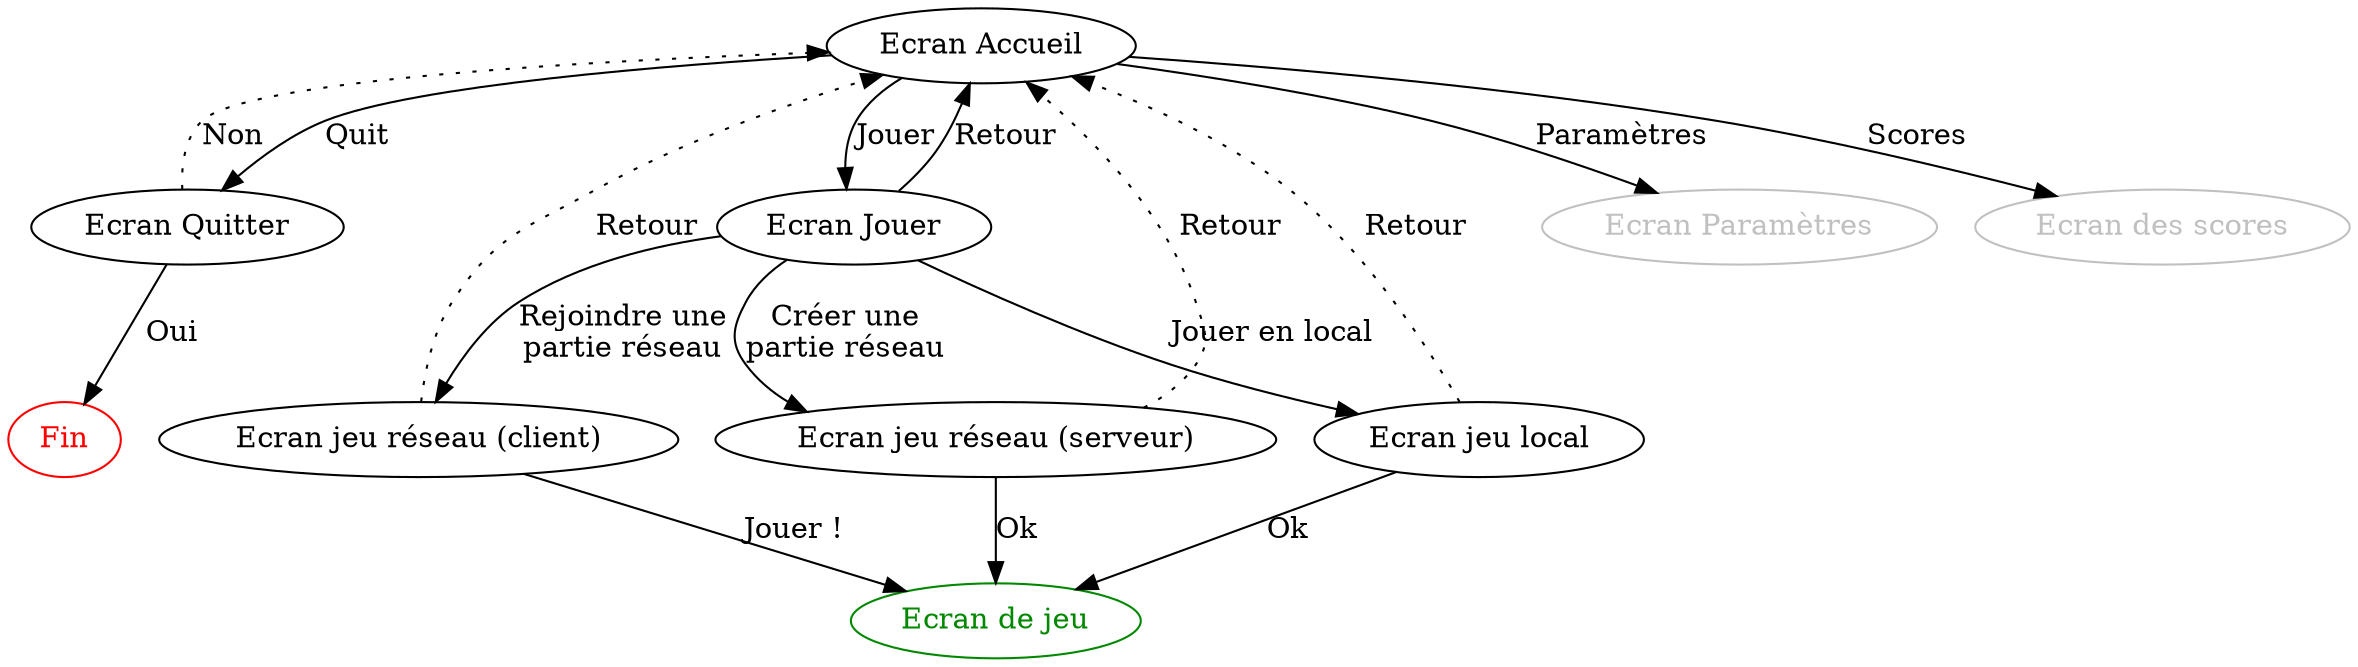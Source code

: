 digraph G {

	accueil [label="Ecran Accueil"];
	quit [label="Ecran Quitter"];
	jouer [label="Ecran Jouer"];
	parametres [label="Ecran Paramètres",color="gray",fontcolor="gray"];
	scores [label="Ecran des scores",color="gray",fontcolor="gray"];
	local [label="Ecran jeu local"];
	server [label="Ecran jeu réseau (serveur)"];
	client [label="Ecran jeu réseau (client)"];
	end [label="Fin",color="red",fontcolor="red"];
	game [label="Ecran de jeu",fontcolor="#008800",color="#008800"];


	accueil -> quit [label="Quit"];
	accueil -> jouer [label="Jouer"];
	accueil -> parametres [label="Paramètres"];
	accueil -> scores [label="Scores"];

	quit -> accueil [label="Non",style="dotted",style="dotted"];
	quit -> end [label="Oui"];

	jouer -> local [label="Jouer en local"];
	jouer -> server [label="Créer une\npartie réseau"];
	jouer -> client [label="Rejoindre une\npartie réseau"];
	jouer -> accueil [label="Retour"];

	local -> accueil [label="Retour",style="dotted"];
	local -> game [label="Ok"];

	server -> accueil [label="Retour",style="dotted"];
	server -> game [label="Ok"];

	client -> accueil [label="Retour",style="dotted"];
	client -> game [label="Jouer !"];

}

